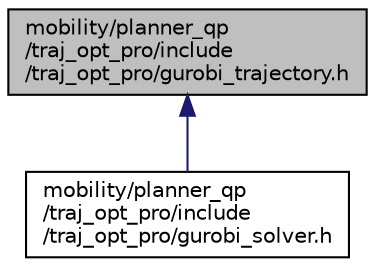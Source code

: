 digraph "mobility/planner_qp/traj_opt_pro/include/traj_opt_pro/gurobi_trajectory.h"
{
 // LATEX_PDF_SIZE
  edge [fontname="Helvetica",fontsize="10",labelfontname="Helvetica",labelfontsize="10"];
  node [fontname="Helvetica",fontsize="10",shape=record];
  Node1 [label="mobility/planner_qp\l/traj_opt_pro/include\l/traj_opt_pro/gurobi_trajectory.h",height=0.2,width=0.4,color="black", fillcolor="grey75", style="filled", fontcolor="black",tooltip=" "];
  Node1 -> Node2 [dir="back",color="midnightblue",fontsize="10",style="solid",fontname="Helvetica"];
  Node2 [label="mobility/planner_qp\l/traj_opt_pro/include\l/traj_opt_pro/gurobi_solver.h",height=0.2,width=0.4,color="black", fillcolor="white", style="filled",URL="$gurobi__solver_8h.html",tooltip=" "];
}
